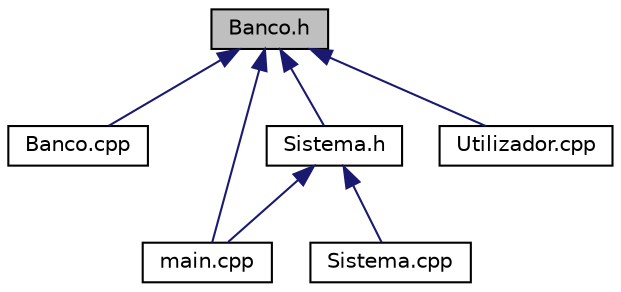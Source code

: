 digraph "Banco.h"
{
  edge [fontname="Helvetica",fontsize="10",labelfontname="Helvetica",labelfontsize="10"];
  node [fontname="Helvetica",fontsize="10",shape=record];
  Node6 [label="Banco.h",height=0.2,width=0.4,color="black", fillcolor="grey75", style="filled", fontcolor="black"];
  Node6 -> Node7 [dir="back",color="midnightblue",fontsize="10",style="solid"];
  Node7 [label="Banco.cpp",height=0.2,width=0.4,color="black", fillcolor="white", style="filled",URL="$_banco_8cpp.html"];
  Node6 -> Node8 [dir="back",color="midnightblue",fontsize="10",style="solid"];
  Node8 [label="main.cpp",height=0.2,width=0.4,color="black", fillcolor="white", style="filled",URL="$main_8cpp.html"];
  Node6 -> Node9 [dir="back",color="midnightblue",fontsize="10",style="solid"];
  Node9 [label="Sistema.h",height=0.2,width=0.4,color="black", fillcolor="white", style="filled",URL="$_sistema_8h.html"];
  Node9 -> Node8 [dir="back",color="midnightblue",fontsize="10",style="solid"];
  Node9 -> Node10 [dir="back",color="midnightblue",fontsize="10",style="solid"];
  Node10 [label="Sistema.cpp",height=0.2,width=0.4,color="black", fillcolor="white", style="filled",URL="$_sistema_8cpp.html"];
  Node6 -> Node11 [dir="back",color="midnightblue",fontsize="10",style="solid"];
  Node11 [label="Utilizador.cpp",height=0.2,width=0.4,color="black", fillcolor="white", style="filled",URL="$_utilizador_8cpp.html"];
}
